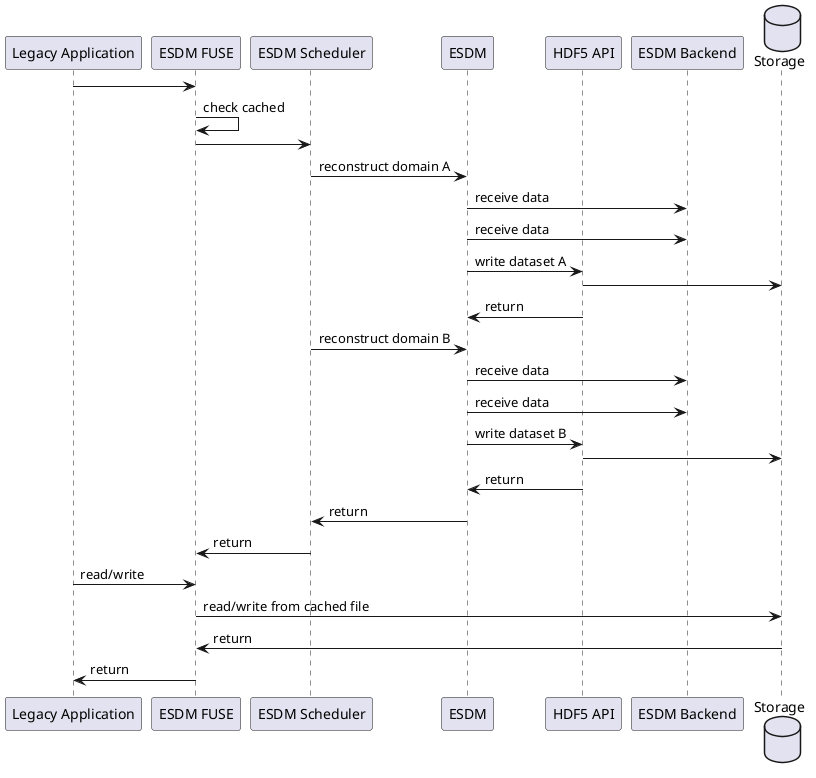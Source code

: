 @startuml

participant "Legacy Application" as app
participant "ESDM FUSE" as fuse
participant "ESDM Scheduler" as scheduler
participant ESDM

participant "HDF5 API" as hdf5

participant "ESDM Backend" as backend
database Storage as storage



app -> fuse
fuse -> fuse: check cached

fuse -> scheduler
scheduler -> ESDM: reconstruct domain A
ESDM -> backend: receive data
ESDM -> backend: receive data
ESDM -> hdf5: write dataset A
hdf5 -> storage
hdf5 -> ESDM: return

scheduler -> ESDM: reconstruct domain B
ESDM -> backend: receive data
ESDM -> backend: receive data
ESDM -> hdf5: write dataset B
hdf5 -> storage
hdf5 -> ESDM: return

scheduler <- ESDM: return
fuse <- scheduler: return

app -> fuse: read/write
fuse -> storage: read/write from cached file
fuse <- storage: return
app <- fuse: return


@enduml
